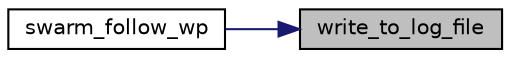 digraph "write_to_log_file"
{
 // LATEX_PDF_SIZE
  edge [fontname="Helvetica",fontsize="10",labelfontname="Helvetica",labelfontsize="10"];
  node [fontname="Helvetica",fontsize="10",shape=record];
  rankdir="RL";
  Node1 [label="write_to_log_file",height=0.2,width=0.4,color="black", fillcolor="grey75", style="filled", fontcolor="black",tooltip=" "];
  Node1 -> Node2 [dir="back",color="midnightblue",fontsize="10",style="solid",fontname="Helvetica"];
  Node2 [label="swarm_follow_wp",height=0.2,width=0.4,color="black", fillcolor="white", style="filled",URL="$att_rep_8c.html#afeb382646a55be9088c5410da35969f8",tooltip=" "];
}

